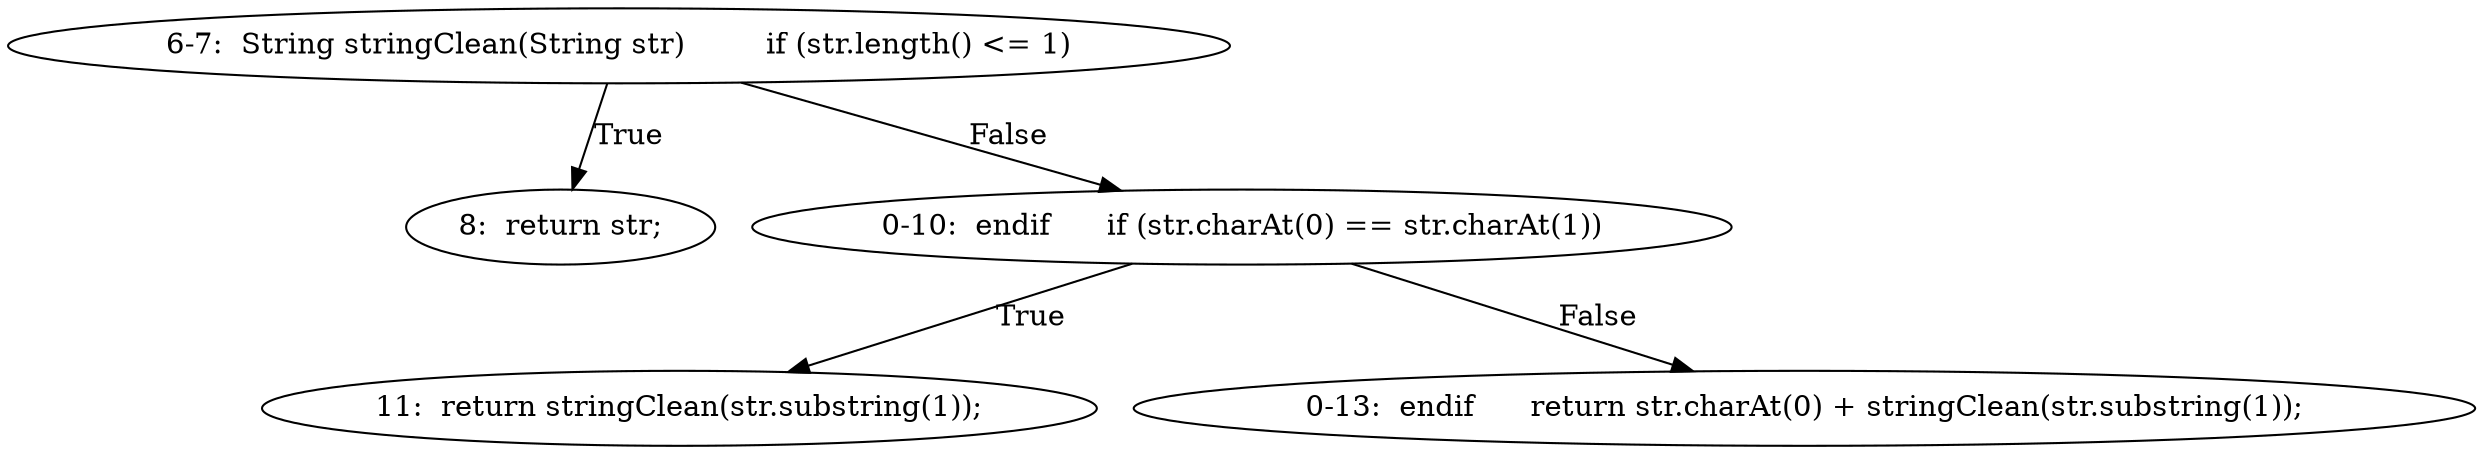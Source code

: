 digraph result_test { 
// graph-vertices
  a1  [label="6-7:  String stringClean(String str)	if (str.length() <= 1)"]; 
  2  [label="8:  return str;"]; 
  a2  [label="0-10:  endif	if (str.charAt(0) == str.charAt(1))"]; 
  5  [label="11:  return stringClean(str.substring(1));"]; 
  a3  [label="0-13:  endif	return str.charAt(0) + stringClean(str.substring(1));"]; 
// graph-edges
  a1 -> 2  [label="True"]; 
  a1 -> a2  [label="False"]; 
  a2 -> 5  [label="True"]; 
  a2 -> a3  [label="False"]; 
}